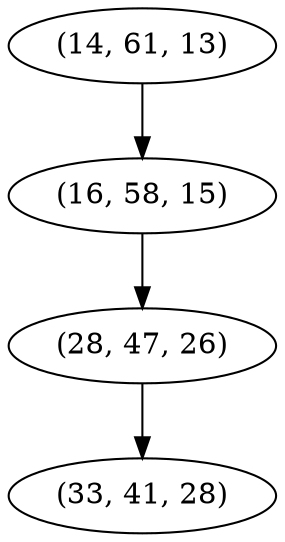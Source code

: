 digraph tree {
    "(14, 61, 13)";
    "(16, 58, 15)";
    "(28, 47, 26)";
    "(33, 41, 28)";
    "(14, 61, 13)" -> "(16, 58, 15)";
    "(16, 58, 15)" -> "(28, 47, 26)";
    "(28, 47, 26)" -> "(33, 41, 28)";
}

